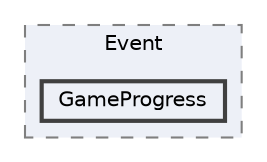 digraph "C:/Users/むずでょ/Documents/Unity Projects/RMU-1-00-00-Research/Assets/RPGMaker/Codebase/Runtime/Event/GameProgress"
{
 // LATEX_PDF_SIZE
  bgcolor="transparent";
  edge [fontname=Helvetica,fontsize=10,labelfontname=Helvetica,labelfontsize=10];
  node [fontname=Helvetica,fontsize=10,shape=box,height=0.2,width=0.4];
  compound=true
  subgraph clusterdir_985f8ab5cf3eaa27d3ed18c5c6baf0fe {
    graph [ bgcolor="#edf0f7", pencolor="grey50", label="Event", fontname=Helvetica,fontsize=10 style="filled,dashed", URL="dir_985f8ab5cf3eaa27d3ed18c5c6baf0fe.html",tooltip=""]
  dir_dfa4ac1512924bc7c22815532e236bca [label="GameProgress", fillcolor="#edf0f7", color="grey25", style="filled,bold", URL="dir_dfa4ac1512924bc7c22815532e236bca.html",tooltip=""];
  }
}
